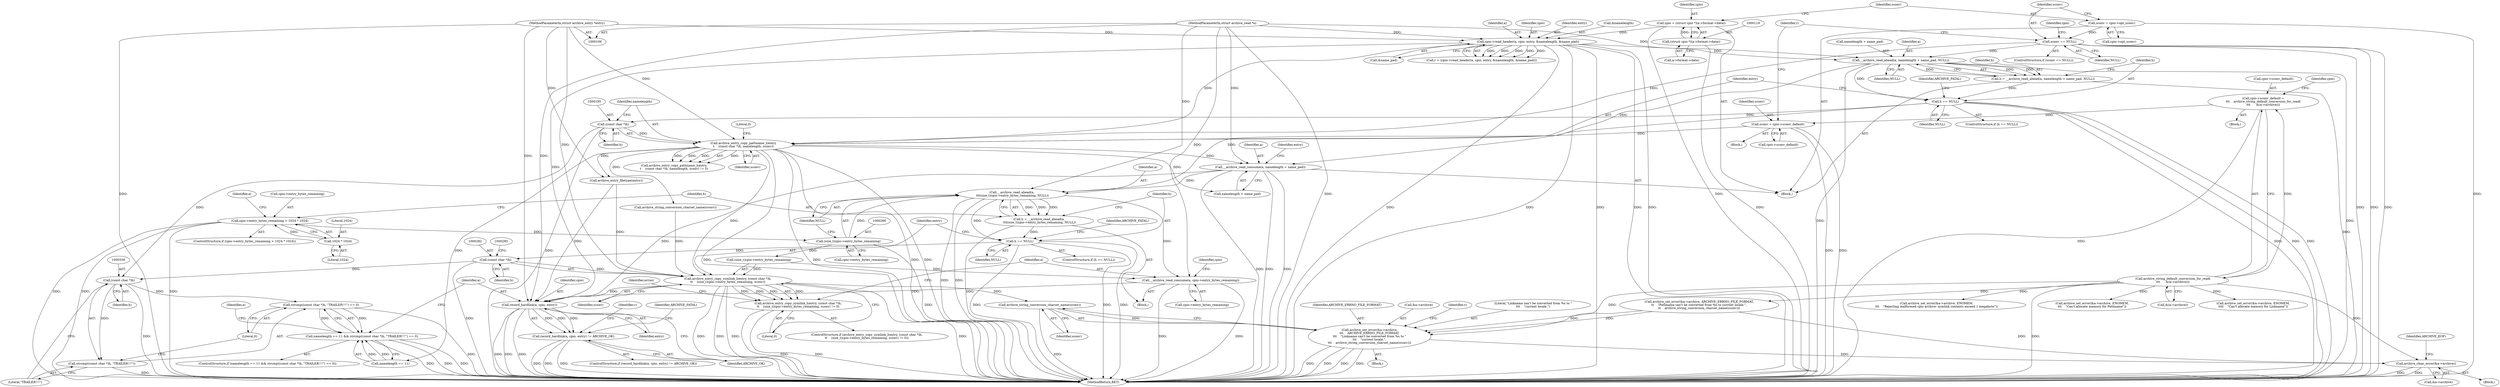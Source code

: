digraph "0_libarchive_fd7e0c02@API" {
"1000263" [label="(Call,__archive_read_ahead(a,\n \t\t\t(size_t)cpio->entry_bytes_remaining, NULL))"];
"1000232" [label="(Call,__archive_read_consume(a, namelength + name_pad))"];
"1000178" [label="(Call,__archive_read_ahead(a, namelength + name_pad, NULL))"];
"1000162" [label="(Call,cpio->read_header(a, cpio, entry, &namelength, &name_pad))"];
"1000107" [label="(MethodParameterIn,struct archive_read *a)"];
"1000116" [label="(Call,cpio = (struct cpio *)(a->format->data))"];
"1000118" [label="(Call,(struct cpio *)(a->format->data))"];
"1000108" [label="(MethodParameterIn,struct archive_entry *entry)"];
"1000131" [label="(Call,sconv == NULL)"];
"1000125" [label="(Call,sconv = cpio->opt_sconv)"];
"1000192" [label="(Call,archive_entry_copy_pathname_l(entry,\n\t    (const char *)h, namelength, sconv))"];
"1000194" [label="(Call,(const char *)h)"];
"1000185" [label="(Call,h == NULL)"];
"1000176" [label="(Call,h = __archive_read_ahead(a, namelength + name_pad, NULL))"];
"1000155" [label="(Call,sconv = cpio->sconv_default)"];
"1000141" [label="(Call,cpio->sconv_default =\n\t\t\t    archive_string_default_conversion_for_read(\n\t\t\t      &(a->archive)))"];
"1000145" [label="(Call,archive_string_default_conversion_for_read(\n\t\t\t      &(a->archive)))"];
"1000265" [label="(Call,(size_t)cpio->entry_bytes_remaining)"];
"1000244" [label="(Call,cpio->entry_bytes_remaining > 1024 * 1024)"];
"1000248" [label="(Call,1024 * 1024)"];
"1000261" [label="(Call,h = __archive_read_ahead(a,\n \t\t\t(size_t)cpio->entry_bytes_remaining, NULL))"];
"1000272" [label="(Call,h == NULL)"];
"1000281" [label="(Call,(const char *)h)"];
"1000279" [label="(Call,archive_entry_copy_symlink_l(entry, (const char *)h,\n\t\t    (size_t)cpio->entry_bytes_remaining, sconv))"];
"1000278" [label="(Call,archive_entry_copy_symlink_l(entry, (const char *)h,\n\t\t    (size_t)cpio->entry_bytes_remaining, sconv) != 0)"];
"1000313" [label="(Call,archive_string_conversion_charset_name(sconv))"];
"1000306" [label="(Call,archive_set_error(&a->archive,\n\t\t\t    ARCHIVE_ERRNO_FILE_FORMAT,\n\t\t\t    \"Linkname can't be converted from %s to \"\n\t\t\t    \"current locale.\",\n\t\t\t    archive_string_conversion_charset_name(sconv)))"];
"1000341" [label="(Call,archive_clear_error(&a->archive))"];
"1000350" [label="(Call,record_hardlink(a, cpio, entry))"];
"1000349" [label="(Call,record_hardlink(a, cpio, entry) != ARCHIVE_OK)"];
"1000335" [label="(Call,(const char *)h)"];
"1000333" [label="(Call,strcmp((const char *)h, \"TRAILER!!!\") == 0)"];
"1000329" [label="(Call,namelength == 11 && strcmp((const char *)h, \"TRAILER!!!\") == 0)"];
"1000334" [label="(Call,strcmp((const char *)h, \"TRAILER!!!\"))"];
"1000318" [label="(Call,__archive_read_consume(a, cpio->entry_bytes_remaining))"];
"1000281" [label="(Call,(const char *)h)"];
"1000244" [label="(Call,cpio->entry_bytes_remaining > 1024 * 1024)"];
"1000334" [label="(Call,strcmp((const char *)h, \"TRAILER!!!\"))"];
"1000249" [label="(Literal,1024)"];
"1000354" [label="(Identifier,ARCHIVE_OK)"];
"1000180" [label="(Call,namelength + name_pad)"];
"1000272" [label="(Call,h == NULL)"];
"1000142" [label="(Call,cpio->sconv_default)"];
"1000140" [label="(Block,)"];
"1000314" [label="(Identifier,sconv)"];
"1000330" [label="(Call,namelength == 11)"];
"1000155" [label="(Call,sconv = cpio->sconv_default)"];
"1000267" [label="(Call,cpio->entry_bytes_remaining)"];
"1000177" [label="(Identifier,h)"];
"1000192" [label="(Call,archive_entry_copy_pathname_l(entry,\n\t    (const char *)h, namelength, sconv))"];
"1000239" [label="(Call,archive_entry_filetype(entry))"];
"1000351" [label="(Identifier,a)"];
"1000280" [label="(Identifier,entry)"];
"1000198" [label="(Identifier,sconv)"];
"1000297" [label="(Call,archive_set_error(&a->archive, ENOMEM,\n\t\t\t\t    \"Can't allocate memory for Linkname\"))"];
"1000145" [label="(Call,archive_string_default_conversion_for_read(\n\t\t\t      &(a->archive)))"];
"1000340" [label="(Block,)"];
"1000342" [label="(Call,&a->archive)"];
"1000276" [label="(Identifier,ARCHIVE_FATAL)"];
"1000193" [label="(Identifier,entry)"];
"1000189" [label="(Identifier,ARCHIVE_FATAL)"];
"1000318" [label="(Call,__archive_read_consume(a, cpio->entry_bytes_remaining))"];
"1000328" [label="(ControlStructure,if (namelength == 11 && strcmp((const char *)h, \"TRAILER!!!\") == 0))"];
"1000277" [label="(ControlStructure,if (archive_entry_copy_symlink_l(entry, (const char *)h,\n\t\t    (size_t)cpio->entry_bytes_remaining, sconv) != 0))"];
"1000166" [label="(Call,&namelength)"];
"1000335" [label="(Call,(const char *)h)"];
"1000194" [label="(Call,(const char *)h)"];
"1000350" [label="(Call,record_hardlink(a, cpio, entry))"];
"1000320" [label="(Call,cpio->entry_bytes_remaining)"];
"1000344" [label="(Identifier,a)"];
"1000141" [label="(Call,cpio->sconv_default =\n\t\t\t    archive_string_default_conversion_for_read(\n\t\t\t      &(a->archive)))"];
"1000162" [label="(Call,cpio->read_header(a, cpio, entry, &namelength, &name_pad))"];
"1000183" [label="(Identifier,NULL)"];
"1000156" [label="(Identifier,sconv)"];
"1000108" [label="(MethodParameterIn,struct archive_entry *entry)"];
"1000242" [label="(Block,)"];
"1000163" [label="(Identifier,a)"];
"1000265" [label="(Call,(size_t)cpio->entry_bytes_remaining)"];
"1000118" [label="(Call,(struct cpio *)(a->format->data))"];
"1000261" [label="(Call,h = __archive_read_ahead(a,\n \t\t\t(size_t)cpio->entry_bytes_remaining, NULL))"];
"1000325" [label="(Identifier,cpio)"];
"1000312" [label="(Literal,\"Linkname can't be converted from %s to \"\n\t\t\t    \"current locale.\")"];
"1000176" [label="(Call,h = __archive_read_ahead(a, namelength + name_pad, NULL))"];
"1000284" [label="(Call,(size_t)cpio->entry_bytes_remaining)"];
"1000233" [label="(Identifier,a)"];
"1000232" [label="(Call,__archive_read_consume(a, namelength + name_pad))"];
"1000240" [label="(Identifier,entry)"];
"1000185" [label="(Call,h == NULL)"];
"1000222" [label="(Call,archive_string_conversion_charset_name(sconv))"];
"1000252" [label="(Call,archive_set_error(&a->archive, ENOMEM,\n\t\t\t    \"Rejecting malformed cpio archive: symlink contents exceed 1 megabyte\"))"];
"1000274" [label="(Identifier,NULL)"];
"1000134" [label="(Block,)"];
"1000152" [label="(Identifier,cpio)"];
"1000126" [label="(Identifier,sconv)"];
"1000199" [label="(Literal,0)"];
"1000341" [label="(Call,archive_clear_error(&a->archive))"];
"1000263" [label="(Call,__archive_read_ahead(a,\n \t\t\t(size_t)cpio->entry_bytes_remaining, NULL))"];
"1000132" [label="(Identifier,sconv)"];
"1000116" [label="(Call,cpio = (struct cpio *)(a->format->data))"];
"1000234" [label="(Call,namelength + name_pad)"];
"1000191" [label="(Call,archive_entry_copy_pathname_l(entry,\n\t    (const char *)h, namelength, sconv) != 0)"];
"1000255" [label="(Identifier,a)"];
"1000352" [label="(Identifier,cpio)"];
"1000279" [label="(Call,archive_entry_copy_symlink_l(entry, (const char *)h,\n\t\t    (size_t)cpio->entry_bytes_remaining, sconv))"];
"1000250" [label="(Literal,1024)"];
"1000262" [label="(Identifier,h)"];
"1000337" [label="(Identifier,h)"];
"1000117" [label="(Identifier,cpio)"];
"1000138" [label="(Identifier,cpio)"];
"1000283" [label="(Identifier,h)"];
"1000353" [label="(Identifier,entry)"];
"1000270" [label="(Identifier,NULL)"];
"1000206" [label="(Call,archive_set_error(&a->archive, ENOMEM,\n\t\t\t    \"Can't allocate memory for Pathname\"))"];
"1000164" [label="(Identifier,cpio)"];
"1000311" [label="(Identifier,ARCHIVE_ERRNO_FILE_FORMAT)"];
"1000347" [label="(Identifier,ARCHIVE_EOF)"];
"1000349" [label="(Call,record_hardlink(a, cpio, entry) != ARCHIVE_OK)"];
"1000357" [label="(Identifier,ARCHIVE_FATAL)"];
"1000165" [label="(Identifier,entry)"];
"1000107" [label="(MethodParameterIn,struct archive_read *a)"];
"1000197" [label="(Identifier,namelength)"];
"1000339" [label="(Literal,0)"];
"1000187" [label="(Identifier,NULL)"];
"1000196" [label="(Identifier,h)"];
"1000333" [label="(Call,strcmp((const char *)h, \"TRAILER!!!\") == 0)"];
"1000329" [label="(Call,namelength == 11 && strcmp((const char *)h, \"TRAILER!!!\") == 0)"];
"1000248" [label="(Call,1024 * 1024)"];
"1000360" [label="(MethodReturn,RET)"];
"1000127" [label="(Call,cpio->opt_sconv)"];
"1000307" [label="(Call,&a->archive)"];
"1000289" [label="(Identifier,sconv)"];
"1000146" [label="(Call,&(a->archive))"];
"1000243" [label="(ControlStructure,if (cpio->entry_bytes_remaining > 1024 * 1024))"];
"1000338" [label="(Literal,\"TRAILER!!!\")"];
"1000291" [label="(Block,)"];
"1000109" [label="(Block,)"];
"1000157" [label="(Call,cpio->sconv_default)"];
"1000294" [label="(Identifier,errno)"];
"1000168" [label="(Call,&name_pad)"];
"1000316" [label="(Identifier,r)"];
"1000348" [label="(ControlStructure,if (record_hardlink(a, cpio, entry) != ARCHIVE_OK))"];
"1000273" [label="(Identifier,h)"];
"1000186" [label="(Identifier,h)"];
"1000319" [label="(Identifier,a)"];
"1000161" [label="(Identifier,r)"];
"1000359" [label="(Identifier,r)"];
"1000160" [label="(Call,r = (cpio->read_header(a, cpio, entry, &namelength, &name_pad)))"];
"1000131" [label="(Call,sconv == NULL)"];
"1000290" [label="(Literal,0)"];
"1000133" [label="(Identifier,NULL)"];
"1000313" [label="(Call,archive_string_conversion_charset_name(sconv))"];
"1000184" [label="(ControlStructure,if (h == NULL))"];
"1000271" [label="(ControlStructure,if (h == NULL))"];
"1000178" [label="(Call,__archive_read_ahead(a, namelength + name_pad, NULL))"];
"1000125" [label="(Call,sconv = cpio->opt_sconv)"];
"1000306" [label="(Call,archive_set_error(&a->archive,\n\t\t\t    ARCHIVE_ERRNO_FILE_FORMAT,\n\t\t\t    \"Linkname can't be converted from %s to \"\n\t\t\t    \"current locale.\",\n\t\t\t    archive_string_conversion_charset_name(sconv)))"];
"1000120" [label="(Call,a->format->data)"];
"1000264" [label="(Identifier,a)"];
"1000278" [label="(Call,archive_entry_copy_symlink_l(entry, (const char *)h,\n\t\t    (size_t)cpio->entry_bytes_remaining, sconv) != 0)"];
"1000130" [label="(ControlStructure,if (sconv == NULL))"];
"1000245" [label="(Call,cpio->entry_bytes_remaining)"];
"1000179" [label="(Identifier,a)"];
"1000215" [label="(Call,archive_set_error(&a->archive, ARCHIVE_ERRNO_FILE_FORMAT,\n\t\t    \"Pathname can't be converted from %s to current locale.\",\n\t\t    archive_string_conversion_charset_name(sconv)))"];
"1000263" -> "1000261"  [label="AST: "];
"1000263" -> "1000270"  [label="CFG: "];
"1000264" -> "1000263"  [label="AST: "];
"1000265" -> "1000263"  [label="AST: "];
"1000270" -> "1000263"  [label="AST: "];
"1000261" -> "1000263"  [label="CFG: "];
"1000263" -> "1000360"  [label="DDG: "];
"1000263" -> "1000360"  [label="DDG: "];
"1000263" -> "1000261"  [label="DDG: "];
"1000263" -> "1000261"  [label="DDG: "];
"1000263" -> "1000261"  [label="DDG: "];
"1000232" -> "1000263"  [label="DDG: "];
"1000107" -> "1000263"  [label="DDG: "];
"1000265" -> "1000263"  [label="DDG: "];
"1000185" -> "1000263"  [label="DDG: "];
"1000263" -> "1000272"  [label="DDG: "];
"1000263" -> "1000318"  [label="DDG: "];
"1000232" -> "1000109"  [label="AST: "];
"1000232" -> "1000234"  [label="CFG: "];
"1000233" -> "1000232"  [label="AST: "];
"1000234" -> "1000232"  [label="AST: "];
"1000240" -> "1000232"  [label="CFG: "];
"1000232" -> "1000360"  [label="DDG: "];
"1000232" -> "1000360"  [label="DDG: "];
"1000232" -> "1000360"  [label="DDG: "];
"1000178" -> "1000232"  [label="DDG: "];
"1000107" -> "1000232"  [label="DDG: "];
"1000192" -> "1000232"  [label="DDG: "];
"1000232" -> "1000350"  [label="DDG: "];
"1000178" -> "1000176"  [label="AST: "];
"1000178" -> "1000183"  [label="CFG: "];
"1000179" -> "1000178"  [label="AST: "];
"1000180" -> "1000178"  [label="AST: "];
"1000183" -> "1000178"  [label="AST: "];
"1000176" -> "1000178"  [label="CFG: "];
"1000178" -> "1000360"  [label="DDG: "];
"1000178" -> "1000360"  [label="DDG: "];
"1000178" -> "1000176"  [label="DDG: "];
"1000178" -> "1000176"  [label="DDG: "];
"1000178" -> "1000176"  [label="DDG: "];
"1000162" -> "1000178"  [label="DDG: "];
"1000107" -> "1000178"  [label="DDG: "];
"1000131" -> "1000178"  [label="DDG: "];
"1000178" -> "1000185"  [label="DDG: "];
"1000162" -> "1000160"  [label="AST: "];
"1000162" -> "1000168"  [label="CFG: "];
"1000163" -> "1000162"  [label="AST: "];
"1000164" -> "1000162"  [label="AST: "];
"1000165" -> "1000162"  [label="AST: "];
"1000166" -> "1000162"  [label="AST: "];
"1000168" -> "1000162"  [label="AST: "];
"1000160" -> "1000162"  [label="CFG: "];
"1000162" -> "1000360"  [label="DDG: "];
"1000162" -> "1000360"  [label="DDG: "];
"1000162" -> "1000360"  [label="DDG: "];
"1000162" -> "1000360"  [label="DDG: "];
"1000162" -> "1000360"  [label="DDG: "];
"1000162" -> "1000160"  [label="DDG: "];
"1000162" -> "1000160"  [label="DDG: "];
"1000162" -> "1000160"  [label="DDG: "];
"1000162" -> "1000160"  [label="DDG: "];
"1000162" -> "1000160"  [label="DDG: "];
"1000107" -> "1000162"  [label="DDG: "];
"1000116" -> "1000162"  [label="DDG: "];
"1000108" -> "1000162"  [label="DDG: "];
"1000162" -> "1000192"  [label="DDG: "];
"1000162" -> "1000350"  [label="DDG: "];
"1000107" -> "1000106"  [label="AST: "];
"1000107" -> "1000360"  [label="DDG: "];
"1000107" -> "1000318"  [label="DDG: "];
"1000107" -> "1000350"  [label="DDG: "];
"1000116" -> "1000109"  [label="AST: "];
"1000116" -> "1000118"  [label="CFG: "];
"1000117" -> "1000116"  [label="AST: "];
"1000118" -> "1000116"  [label="AST: "];
"1000126" -> "1000116"  [label="CFG: "];
"1000116" -> "1000360"  [label="DDG: "];
"1000118" -> "1000116"  [label="DDG: "];
"1000118" -> "1000120"  [label="CFG: "];
"1000119" -> "1000118"  [label="AST: "];
"1000120" -> "1000118"  [label="AST: "];
"1000118" -> "1000360"  [label="DDG: "];
"1000108" -> "1000106"  [label="AST: "];
"1000108" -> "1000360"  [label="DDG: "];
"1000108" -> "1000192"  [label="DDG: "];
"1000108" -> "1000239"  [label="DDG: "];
"1000108" -> "1000279"  [label="DDG: "];
"1000108" -> "1000350"  [label="DDG: "];
"1000131" -> "1000130"  [label="AST: "];
"1000131" -> "1000133"  [label="CFG: "];
"1000132" -> "1000131"  [label="AST: "];
"1000133" -> "1000131"  [label="AST: "];
"1000138" -> "1000131"  [label="CFG: "];
"1000161" -> "1000131"  [label="CFG: "];
"1000131" -> "1000360"  [label="DDG: "];
"1000131" -> "1000360"  [label="DDG: "];
"1000131" -> "1000360"  [label="DDG: "];
"1000125" -> "1000131"  [label="DDG: "];
"1000131" -> "1000192"  [label="DDG: "];
"1000125" -> "1000109"  [label="AST: "];
"1000125" -> "1000127"  [label="CFG: "];
"1000126" -> "1000125"  [label="AST: "];
"1000127" -> "1000125"  [label="AST: "];
"1000132" -> "1000125"  [label="CFG: "];
"1000125" -> "1000360"  [label="DDG: "];
"1000192" -> "1000191"  [label="AST: "];
"1000192" -> "1000198"  [label="CFG: "];
"1000193" -> "1000192"  [label="AST: "];
"1000194" -> "1000192"  [label="AST: "];
"1000197" -> "1000192"  [label="AST: "];
"1000198" -> "1000192"  [label="AST: "];
"1000199" -> "1000192"  [label="CFG: "];
"1000192" -> "1000360"  [label="DDG: "];
"1000192" -> "1000360"  [label="DDG: "];
"1000192" -> "1000360"  [label="DDG: "];
"1000192" -> "1000360"  [label="DDG: "];
"1000192" -> "1000191"  [label="DDG: "];
"1000192" -> "1000191"  [label="DDG: "];
"1000192" -> "1000191"  [label="DDG: "];
"1000192" -> "1000191"  [label="DDG: "];
"1000194" -> "1000192"  [label="DDG: "];
"1000155" -> "1000192"  [label="DDG: "];
"1000192" -> "1000222"  [label="DDG: "];
"1000192" -> "1000234"  [label="DDG: "];
"1000192" -> "1000239"  [label="DDG: "];
"1000192" -> "1000279"  [label="DDG: "];
"1000192" -> "1000330"  [label="DDG: "];
"1000194" -> "1000196"  [label="CFG: "];
"1000195" -> "1000194"  [label="AST: "];
"1000196" -> "1000194"  [label="AST: "];
"1000197" -> "1000194"  [label="CFG: "];
"1000194" -> "1000360"  [label="DDG: "];
"1000185" -> "1000194"  [label="DDG: "];
"1000194" -> "1000335"  [label="DDG: "];
"1000185" -> "1000184"  [label="AST: "];
"1000185" -> "1000187"  [label="CFG: "];
"1000186" -> "1000185"  [label="AST: "];
"1000187" -> "1000185"  [label="AST: "];
"1000189" -> "1000185"  [label="CFG: "];
"1000193" -> "1000185"  [label="CFG: "];
"1000185" -> "1000360"  [label="DDG: "];
"1000185" -> "1000360"  [label="DDG: "];
"1000185" -> "1000360"  [label="DDG: "];
"1000176" -> "1000185"  [label="DDG: "];
"1000176" -> "1000109"  [label="AST: "];
"1000177" -> "1000176"  [label="AST: "];
"1000186" -> "1000176"  [label="CFG: "];
"1000176" -> "1000360"  [label="DDG: "];
"1000155" -> "1000134"  [label="AST: "];
"1000155" -> "1000157"  [label="CFG: "];
"1000156" -> "1000155"  [label="AST: "];
"1000157" -> "1000155"  [label="AST: "];
"1000161" -> "1000155"  [label="CFG: "];
"1000155" -> "1000360"  [label="DDG: "];
"1000155" -> "1000360"  [label="DDG: "];
"1000141" -> "1000155"  [label="DDG: "];
"1000141" -> "1000140"  [label="AST: "];
"1000141" -> "1000145"  [label="CFG: "];
"1000142" -> "1000141"  [label="AST: "];
"1000145" -> "1000141"  [label="AST: "];
"1000152" -> "1000141"  [label="CFG: "];
"1000141" -> "1000360"  [label="DDG: "];
"1000145" -> "1000141"  [label="DDG: "];
"1000145" -> "1000146"  [label="CFG: "];
"1000146" -> "1000145"  [label="AST: "];
"1000145" -> "1000360"  [label="DDG: "];
"1000145" -> "1000206"  [label="DDG: "];
"1000145" -> "1000215"  [label="DDG: "];
"1000145" -> "1000252"  [label="DDG: "];
"1000145" -> "1000297"  [label="DDG: "];
"1000145" -> "1000306"  [label="DDG: "];
"1000145" -> "1000341"  [label="DDG: "];
"1000265" -> "1000267"  [label="CFG: "];
"1000266" -> "1000265"  [label="AST: "];
"1000267" -> "1000265"  [label="AST: "];
"1000270" -> "1000265"  [label="CFG: "];
"1000265" -> "1000360"  [label="DDG: "];
"1000244" -> "1000265"  [label="DDG: "];
"1000265" -> "1000284"  [label="DDG: "];
"1000244" -> "1000243"  [label="AST: "];
"1000244" -> "1000248"  [label="CFG: "];
"1000245" -> "1000244"  [label="AST: "];
"1000248" -> "1000244"  [label="AST: "];
"1000255" -> "1000244"  [label="CFG: "];
"1000262" -> "1000244"  [label="CFG: "];
"1000244" -> "1000360"  [label="DDG: "];
"1000244" -> "1000360"  [label="DDG: "];
"1000244" -> "1000360"  [label="DDG: "];
"1000248" -> "1000244"  [label="DDG: "];
"1000248" -> "1000250"  [label="CFG: "];
"1000249" -> "1000248"  [label="AST: "];
"1000250" -> "1000248"  [label="AST: "];
"1000261" -> "1000242"  [label="AST: "];
"1000262" -> "1000261"  [label="AST: "];
"1000273" -> "1000261"  [label="CFG: "];
"1000261" -> "1000360"  [label="DDG: "];
"1000261" -> "1000272"  [label="DDG: "];
"1000272" -> "1000271"  [label="AST: "];
"1000272" -> "1000274"  [label="CFG: "];
"1000273" -> "1000272"  [label="AST: "];
"1000274" -> "1000272"  [label="AST: "];
"1000276" -> "1000272"  [label="CFG: "];
"1000280" -> "1000272"  [label="CFG: "];
"1000272" -> "1000360"  [label="DDG: "];
"1000272" -> "1000360"  [label="DDG: "];
"1000272" -> "1000360"  [label="DDG: "];
"1000272" -> "1000281"  [label="DDG: "];
"1000281" -> "1000279"  [label="AST: "];
"1000281" -> "1000283"  [label="CFG: "];
"1000282" -> "1000281"  [label="AST: "];
"1000283" -> "1000281"  [label="AST: "];
"1000285" -> "1000281"  [label="CFG: "];
"1000281" -> "1000360"  [label="DDG: "];
"1000281" -> "1000279"  [label="DDG: "];
"1000281" -> "1000335"  [label="DDG: "];
"1000279" -> "1000278"  [label="AST: "];
"1000279" -> "1000289"  [label="CFG: "];
"1000280" -> "1000279"  [label="AST: "];
"1000284" -> "1000279"  [label="AST: "];
"1000289" -> "1000279"  [label="AST: "];
"1000290" -> "1000279"  [label="CFG: "];
"1000279" -> "1000360"  [label="DDG: "];
"1000279" -> "1000360"  [label="DDG: "];
"1000279" -> "1000360"  [label="DDG: "];
"1000279" -> "1000360"  [label="DDG: "];
"1000279" -> "1000278"  [label="DDG: "];
"1000279" -> "1000278"  [label="DDG: "];
"1000279" -> "1000278"  [label="DDG: "];
"1000279" -> "1000278"  [label="DDG: "];
"1000239" -> "1000279"  [label="DDG: "];
"1000284" -> "1000279"  [label="DDG: "];
"1000222" -> "1000279"  [label="DDG: "];
"1000279" -> "1000313"  [label="DDG: "];
"1000279" -> "1000350"  [label="DDG: "];
"1000278" -> "1000277"  [label="AST: "];
"1000278" -> "1000290"  [label="CFG: "];
"1000290" -> "1000278"  [label="AST: "];
"1000294" -> "1000278"  [label="CFG: "];
"1000319" -> "1000278"  [label="CFG: "];
"1000278" -> "1000360"  [label="DDG: "];
"1000278" -> "1000360"  [label="DDG: "];
"1000313" -> "1000306"  [label="AST: "];
"1000313" -> "1000314"  [label="CFG: "];
"1000314" -> "1000313"  [label="AST: "];
"1000306" -> "1000313"  [label="CFG: "];
"1000313" -> "1000360"  [label="DDG: "];
"1000313" -> "1000306"  [label="DDG: "];
"1000306" -> "1000291"  [label="AST: "];
"1000307" -> "1000306"  [label="AST: "];
"1000311" -> "1000306"  [label="AST: "];
"1000312" -> "1000306"  [label="AST: "];
"1000316" -> "1000306"  [label="CFG: "];
"1000306" -> "1000360"  [label="DDG: "];
"1000306" -> "1000360"  [label="DDG: "];
"1000306" -> "1000360"  [label="DDG: "];
"1000306" -> "1000360"  [label="DDG: "];
"1000215" -> "1000306"  [label="DDG: "];
"1000215" -> "1000306"  [label="DDG: "];
"1000306" -> "1000341"  [label="DDG: "];
"1000341" -> "1000340"  [label="AST: "];
"1000341" -> "1000342"  [label="CFG: "];
"1000342" -> "1000341"  [label="AST: "];
"1000347" -> "1000341"  [label="CFG: "];
"1000341" -> "1000360"  [label="DDG: "];
"1000341" -> "1000360"  [label="DDG: "];
"1000215" -> "1000341"  [label="DDG: "];
"1000350" -> "1000349"  [label="AST: "];
"1000350" -> "1000353"  [label="CFG: "];
"1000351" -> "1000350"  [label="AST: "];
"1000352" -> "1000350"  [label="AST: "];
"1000353" -> "1000350"  [label="AST: "];
"1000354" -> "1000350"  [label="CFG: "];
"1000350" -> "1000360"  [label="DDG: "];
"1000350" -> "1000360"  [label="DDG: "];
"1000350" -> "1000360"  [label="DDG: "];
"1000350" -> "1000349"  [label="DDG: "];
"1000350" -> "1000349"  [label="DDG: "];
"1000350" -> "1000349"  [label="DDG: "];
"1000318" -> "1000350"  [label="DDG: "];
"1000239" -> "1000350"  [label="DDG: "];
"1000349" -> "1000348"  [label="AST: "];
"1000349" -> "1000354"  [label="CFG: "];
"1000354" -> "1000349"  [label="AST: "];
"1000357" -> "1000349"  [label="CFG: "];
"1000359" -> "1000349"  [label="CFG: "];
"1000349" -> "1000360"  [label="DDG: "];
"1000349" -> "1000360"  [label="DDG: "];
"1000349" -> "1000360"  [label="DDG: "];
"1000335" -> "1000334"  [label="AST: "];
"1000335" -> "1000337"  [label="CFG: "];
"1000336" -> "1000335"  [label="AST: "];
"1000337" -> "1000335"  [label="AST: "];
"1000338" -> "1000335"  [label="CFG: "];
"1000335" -> "1000360"  [label="DDG: "];
"1000335" -> "1000333"  [label="DDG: "];
"1000335" -> "1000334"  [label="DDG: "];
"1000333" -> "1000329"  [label="AST: "];
"1000333" -> "1000339"  [label="CFG: "];
"1000334" -> "1000333"  [label="AST: "];
"1000339" -> "1000333"  [label="AST: "];
"1000329" -> "1000333"  [label="CFG: "];
"1000333" -> "1000360"  [label="DDG: "];
"1000333" -> "1000329"  [label="DDG: "];
"1000333" -> "1000329"  [label="DDG: "];
"1000329" -> "1000328"  [label="AST: "];
"1000329" -> "1000330"  [label="CFG: "];
"1000330" -> "1000329"  [label="AST: "];
"1000344" -> "1000329"  [label="CFG: "];
"1000351" -> "1000329"  [label="CFG: "];
"1000329" -> "1000360"  [label="DDG: "];
"1000329" -> "1000360"  [label="DDG: "];
"1000329" -> "1000360"  [label="DDG: "];
"1000330" -> "1000329"  [label="DDG: "];
"1000330" -> "1000329"  [label="DDG: "];
"1000334" -> "1000338"  [label="CFG: "];
"1000338" -> "1000334"  [label="AST: "];
"1000339" -> "1000334"  [label="CFG: "];
"1000334" -> "1000360"  [label="DDG: "];
"1000318" -> "1000242"  [label="AST: "];
"1000318" -> "1000320"  [label="CFG: "];
"1000319" -> "1000318"  [label="AST: "];
"1000320" -> "1000318"  [label="AST: "];
"1000325" -> "1000318"  [label="CFG: "];
"1000318" -> "1000360"  [label="DDG: "];
"1000318" -> "1000360"  [label="DDG: "];
"1000284" -> "1000318"  [label="DDG: "];
}
